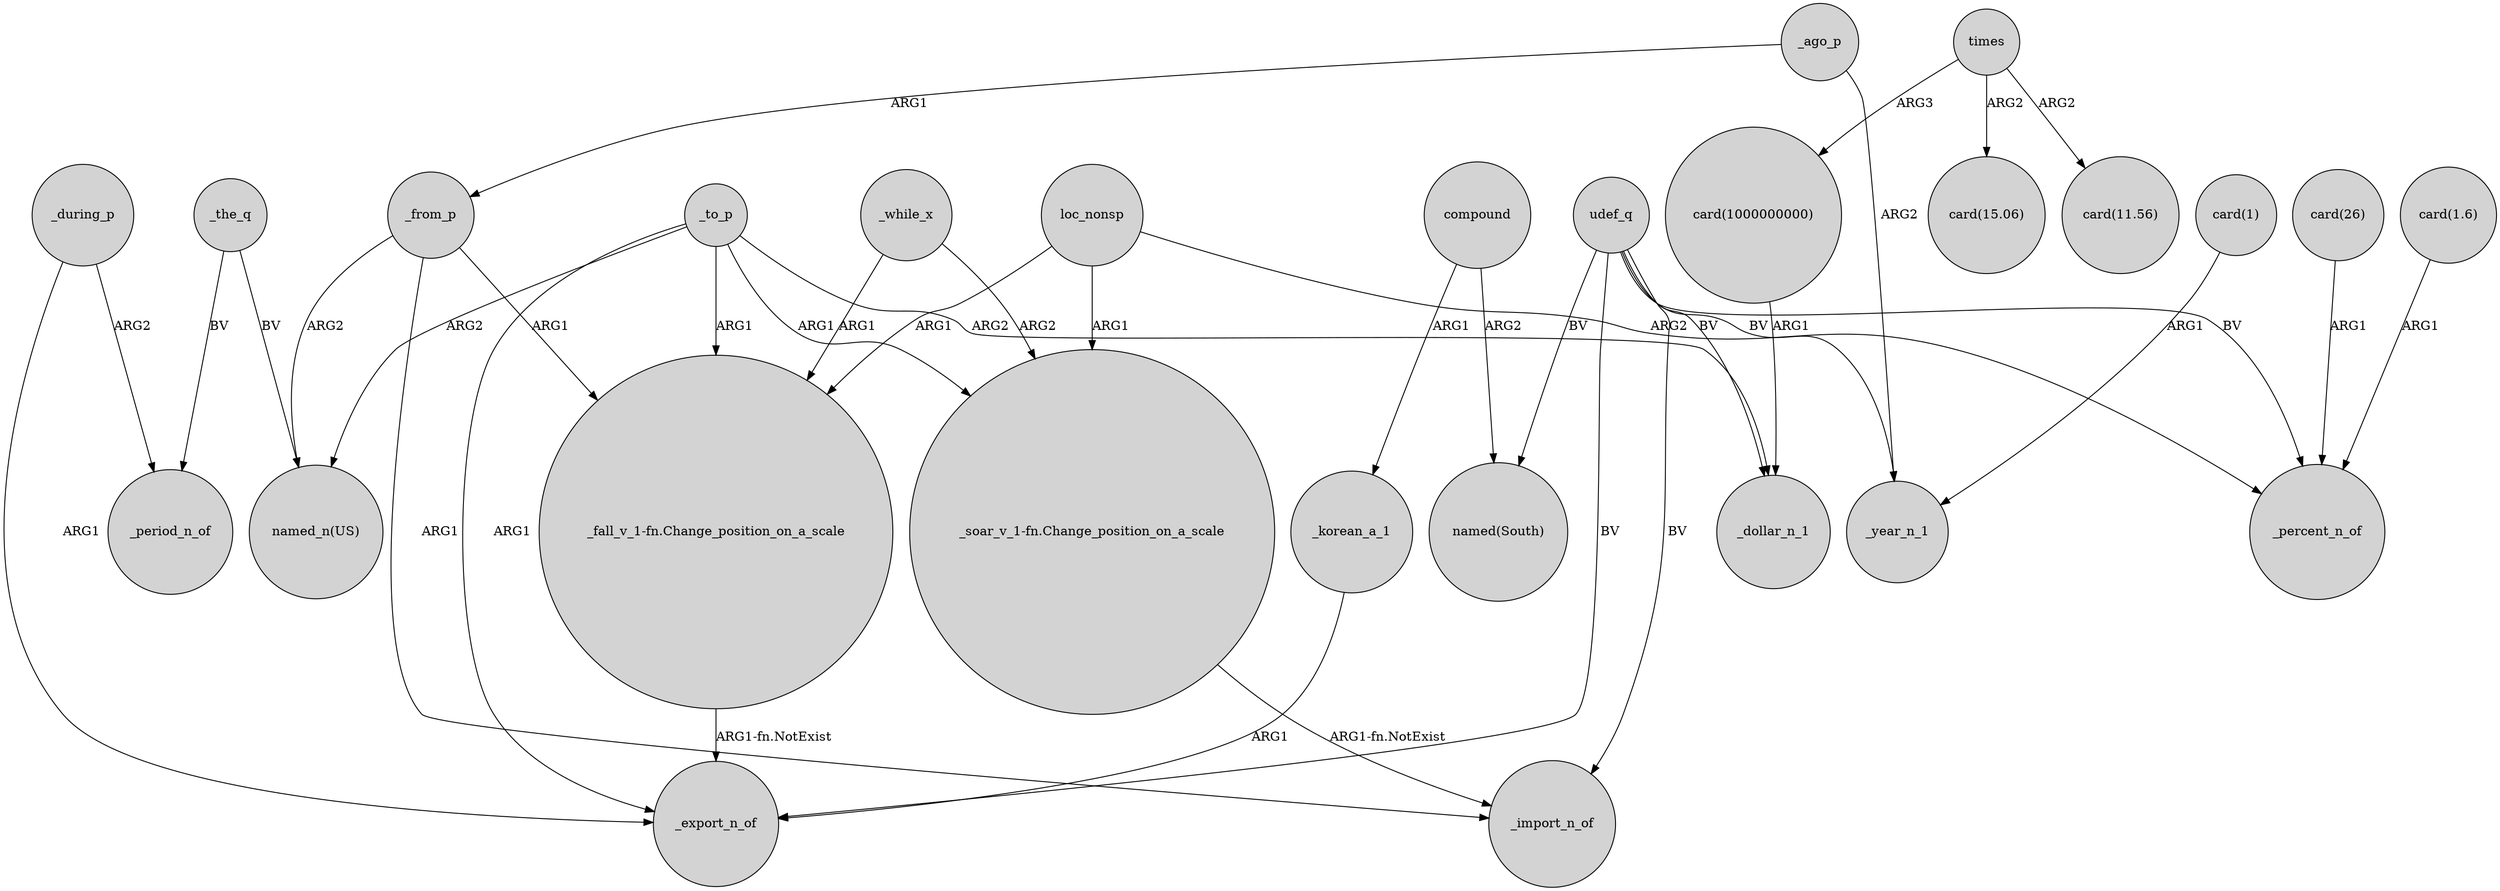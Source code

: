 digraph {
	node [shape=circle style=filled]
	_to_p -> _export_n_of [label=ARG1]
	loc_nonsp -> "_soar_v_1-fn.Change_position_on_a_scale" [label=ARG1]
	compound -> "named(South)" [label=ARG2]
	_to_p -> _dollar_n_1 [label=ARG2]
	_from_p -> "_fall_v_1-fn.Change_position_on_a_scale" [label=ARG1]
	_while_x -> "_soar_v_1-fn.Change_position_on_a_scale" [label=ARG2]
	_from_p -> "named_n(US)" [label=ARG2]
	"_fall_v_1-fn.Change_position_on_a_scale" -> _export_n_of [label="ARG1-fn.NotExist"]
	loc_nonsp -> "_fall_v_1-fn.Change_position_on_a_scale" [label=ARG1]
	_from_p -> _import_n_of [label=ARG1]
	_to_p -> "_soar_v_1-fn.Change_position_on_a_scale" [label=ARG1]
	_korean_a_1 -> _export_n_of [label=ARG1]
	_to_p -> "named_n(US)" [label=ARG2]
	_the_q -> "named_n(US)" [label=BV]
	udef_q -> "named(South)" [label=BV]
	times -> "card(1000000000)" [label=ARG3]
	times -> "card(15.06)" [label=ARG2]
	"_soar_v_1-fn.Change_position_on_a_scale" -> _import_n_of [label="ARG1-fn.NotExist"]
	_the_q -> _period_n_of [label=BV]
	_ago_p -> _year_n_1 [label=ARG2]
	loc_nonsp -> _percent_n_of [label=ARG2]
	_ago_p -> _from_p [label=ARG1]
	_during_p -> _export_n_of [label=ARG1]
	_during_p -> _period_n_of [label=ARG2]
	"card(26)" -> _percent_n_of [label=ARG1]
	times -> "card(11.56)" [label=ARG2]
	compound -> _korean_a_1 [label=ARG1]
	udef_q -> _export_n_of [label=BV]
	udef_q -> _import_n_of [label=BV]
	"card(1)" -> _year_n_1 [label=ARG1]
	udef_q -> _year_n_1 [label=BV]
	_while_x -> "_fall_v_1-fn.Change_position_on_a_scale" [label=ARG1]
	udef_q -> _percent_n_of [label=BV]
	"card(1000000000)" -> _dollar_n_1 [label=ARG1]
	_to_p -> "_fall_v_1-fn.Change_position_on_a_scale" [label=ARG1]
	"card(1.6)" -> _percent_n_of [label=ARG1]
	udef_q -> _dollar_n_1 [label=BV]
}
